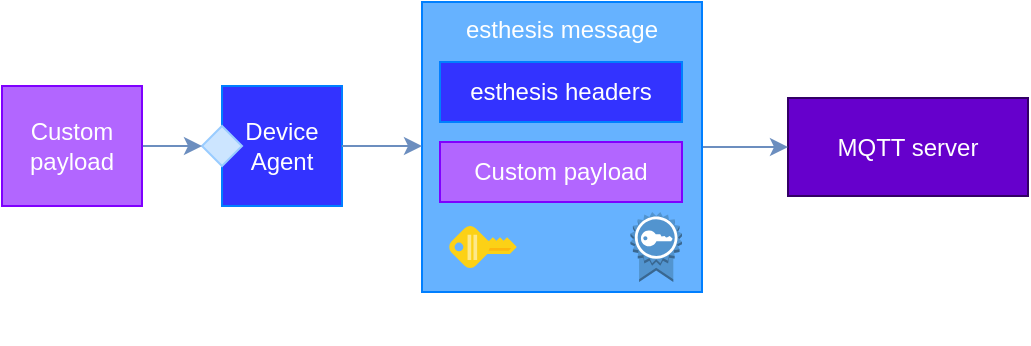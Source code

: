 <mxfile version="13.9.9" type="device"><diagram id="ITe63PPahSYHTti4decn" name="Page-1"><mxGraphModel dx="1631" dy="583" grid="1" gridSize="10" guides="1" tooltips="1" connect="1" arrows="1" fold="1" page="1" pageScale="1" pageWidth="827" pageHeight="1169" math="0" shadow="0"><root><mxCell id="0"/><mxCell id="1" parent="0"/><mxCell id="1TmLRjkF7OvWUCuAS4eI-2" value="" style="group;fontSize=10;" vertex="1" connectable="0" parent="1"><mxGeometry x="-710" y="92" width="90" height="129" as="geometry"/></mxCell><mxCell id="1TmLRjkF7OvWUCuAS4eI-3" value="Device&lt;br&gt;Agent" style="whiteSpace=wrap;html=1;aspect=fixed;fontColor=#FFFFFF;strokeColor=#007FFF;align=center;verticalAlign=middle;fillColor=#3333FF;" vertex="1" parent="1TmLRjkF7OvWUCuAS4eI-2"><mxGeometry x="30" width="60" height="60" as="geometry"/></mxCell><mxCell id="1TmLRjkF7OvWUCuAS4eI-4" value="" style="rhombus;whiteSpace=wrap;html=1;align=left;fillColor=#CCE5FF;strokeColor=#99CCFF;" vertex="1" parent="1TmLRjkF7OvWUCuAS4eI-2"><mxGeometry x="20" y="20" width="20" height="20" as="geometry"/></mxCell><mxCell id="1TmLRjkF7OvWUCuAS4eI-5" value="REST" style="text;html=1;strokeColor=none;fillColor=none;align=center;verticalAlign=middle;whiteSpace=wrap;rounded=0;fontColor=#FFFFFF;rotation=0;fontSize=10;" vertex="1" parent="1TmLRjkF7OvWUCuAS4eI-2"><mxGeometry x="14" y="60" width="40" height="20" as="geometry"/></mxCell><mxCell id="1TmLRjkF7OvWUCuAS4eI-6" style="edgeStyle=orthogonalEdgeStyle;rounded=0;orthogonalLoop=1;jettySize=auto;html=1;strokeColor=#6c8ebf;fontColor=#FFFFFF;fillColor=#dae8fc;" edge="1" parent="1" source="1TmLRjkF7OvWUCuAS4eI-7"><mxGeometry relative="1" as="geometry"><mxPoint x="-650" y="-42.971" as="sourcePoint"/><mxPoint x="-690" y="122" as="targetPoint"/></mxGeometry></mxCell><mxCell id="1TmLRjkF7OvWUCuAS4eI-7" value="Custom payload" style="rounded=0;whiteSpace=wrap;html=1;strokeColor=#7F00FF;fillColor=#B266FF;fontColor=#FFFFFF;align=center;" vertex="1" parent="1"><mxGeometry x="-790" y="92" width="70" height="60" as="geometry"/></mxCell><mxCell id="1TmLRjkF7OvWUCuAS4eI-8" value="MQTT server" style="whiteSpace=wrap;html=1;fontColor=#FFFFFF;align=center;fillColor=#6600CC;strokeColor=#330066;" vertex="1" parent="1"><mxGeometry x="-397" y="98" width="120" height="49" as="geometry"/></mxCell><mxCell id="1TmLRjkF7OvWUCuAS4eI-9" style="edgeStyle=orthogonalEdgeStyle;rounded=0;orthogonalLoop=1;jettySize=auto;html=1;strokeColor=#6c8ebf;fontColor=#FFFFFF;fillColor=#dae8fc;exitX=1;exitY=0.5;exitDx=0;exitDy=0;" edge="1" parent="1" source="1TmLRjkF7OvWUCuAS4eI-11" target="1TmLRjkF7OvWUCuAS4eI-8"><mxGeometry relative="1" as="geometry"><mxPoint x="-610" y="132" as="sourcePoint"/><mxPoint x="-570" y="149.5" as="targetPoint"/></mxGeometry></mxCell><mxCell id="1TmLRjkF7OvWUCuAS4eI-10" value="" style="group" vertex="1" connectable="0" parent="1"><mxGeometry x="-580" y="50" width="140" height="69" as="geometry"/></mxCell><mxCell id="1TmLRjkF7OvWUCuAS4eI-11" value="esthesis message" style="whiteSpace=wrap;html=1;fillColor=#66B2FF;fontColor=#FFFFFF;strokeColor=#007FFF;align=center;verticalAlign=top;" vertex="1" parent="1TmLRjkF7OvWUCuAS4eI-10"><mxGeometry width="140" height="145" as="geometry"/></mxCell><mxCell id="1TmLRjkF7OvWUCuAS4eI-12" value="" style="group" vertex="1" connectable="0" parent="1TmLRjkF7OvWUCuAS4eI-10"><mxGeometry x="9" y="30" width="121.0" height="110" as="geometry"/></mxCell><mxCell id="1TmLRjkF7OvWUCuAS4eI-13" value="esthesis headers" style="whiteSpace=wrap;html=1;fontColor=#FFFFFF;strokeColor=#007FFF;align=center;verticalAlign=middle;fillColor=#3333FF;" vertex="1" parent="1TmLRjkF7OvWUCuAS4eI-12"><mxGeometry width="121" height="30" as="geometry"/></mxCell><mxCell id="1TmLRjkF7OvWUCuAS4eI-14" value="Custom payload" style="rounded=0;whiteSpace=wrap;html=1;strokeColor=#7F00FF;fillColor=#B266FF;fontColor=#FFFFFF;align=center;" vertex="1" parent="1TmLRjkF7OvWUCuAS4eI-12"><mxGeometry y="40" width="121" height="30" as="geometry"/></mxCell><mxCell id="1TmLRjkF7OvWUCuAS4eI-15" value="" style="aspect=fixed;html=1;points=[];align=center;image;fontSize=12;image=img/lib/mscae/Key.svg;rotation=-90;" vertex="1" parent="1TmLRjkF7OvWUCuAS4eI-12"><mxGeometry x="11" y="75.56" width="21" height="33.87" as="geometry"/></mxCell><mxCell id="1TmLRjkF7OvWUCuAS4eI-16" value="" style="outlineConnect=0;dashed=0;verticalLabelPosition=bottom;verticalAlign=top;align=center;html=1;shape=mxgraph.aws3.certificate;fillColor=#5294CF;gradientColor=none;" vertex="1" parent="1TmLRjkF7OvWUCuAS4eI-12"><mxGeometry x="95.21" y="75" width="25.79" height="35" as="geometry"/></mxCell><mxCell id="1TmLRjkF7OvWUCuAS4eI-17" style="edgeStyle=orthogonalEdgeStyle;rounded=0;orthogonalLoop=1;jettySize=auto;html=1;strokeColor=#6c8ebf;fontColor=#FFFFFF;fillColor=#dae8fc;exitX=1;exitY=0.5;exitDx=0;exitDy=0;" edge="1" parent="1" source="1TmLRjkF7OvWUCuAS4eI-3"><mxGeometry relative="1" as="geometry"><mxPoint x="-590" y="221" as="sourcePoint"/><mxPoint x="-580" y="122" as="targetPoint"/></mxGeometry></mxCell></root></mxGraphModel></diagram></mxfile>